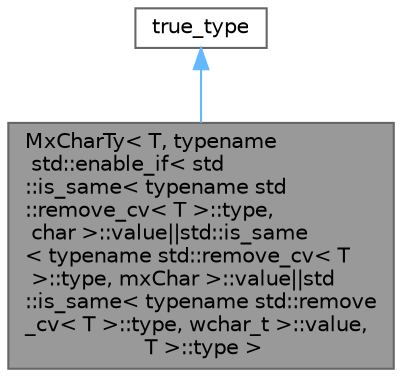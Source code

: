 digraph "MxCharTy&lt; T, typename std::enable_if&lt; std::is_same&lt; typename std::remove_cv&lt; T &gt;::type, char &gt;::value||std::is_same&lt; typename std::remove_cv&lt; T &gt;::type, mxChar &gt;::value||std::is_same&lt; typename std::remove_cv&lt; T &gt;::type, wchar_t &gt;::value, T &gt;::type &gt;"
{
 // LATEX_PDF_SIZE
  bgcolor="transparent";
  edge [fontname=Helvetica,fontsize=10,labelfontname=Helvetica,labelfontsize=10];
  node [fontname=Helvetica,fontsize=10,shape=box,height=0.2,width=0.4];
  Node1 [id="Node000001",label="MxCharTy\< T, typename\l std::enable_if\< std\l::is_same\< typename std\l::remove_cv\< T \>::type,\l char \>::value\|\|std::is_same\l\< typename std::remove_cv\< T\l \>::type, mxChar \>::value\|\|std\l::is_same\< typename std::remove\l_cv\< T \>::type, wchar_t \>::value,\l T \>::type \>",height=0.2,width=0.4,color="gray40", fillcolor="grey60", style="filled", fontcolor="black",tooltip=" "];
  Node2 -> Node1 [id="edge1_Node000001_Node000002",dir="back",color="steelblue1",style="solid",tooltip=" "];
  Node2 [id="Node000002",label="true_type",height=0.2,width=0.4,color="gray40", fillcolor="white", style="filled",tooltip=" "];
}
